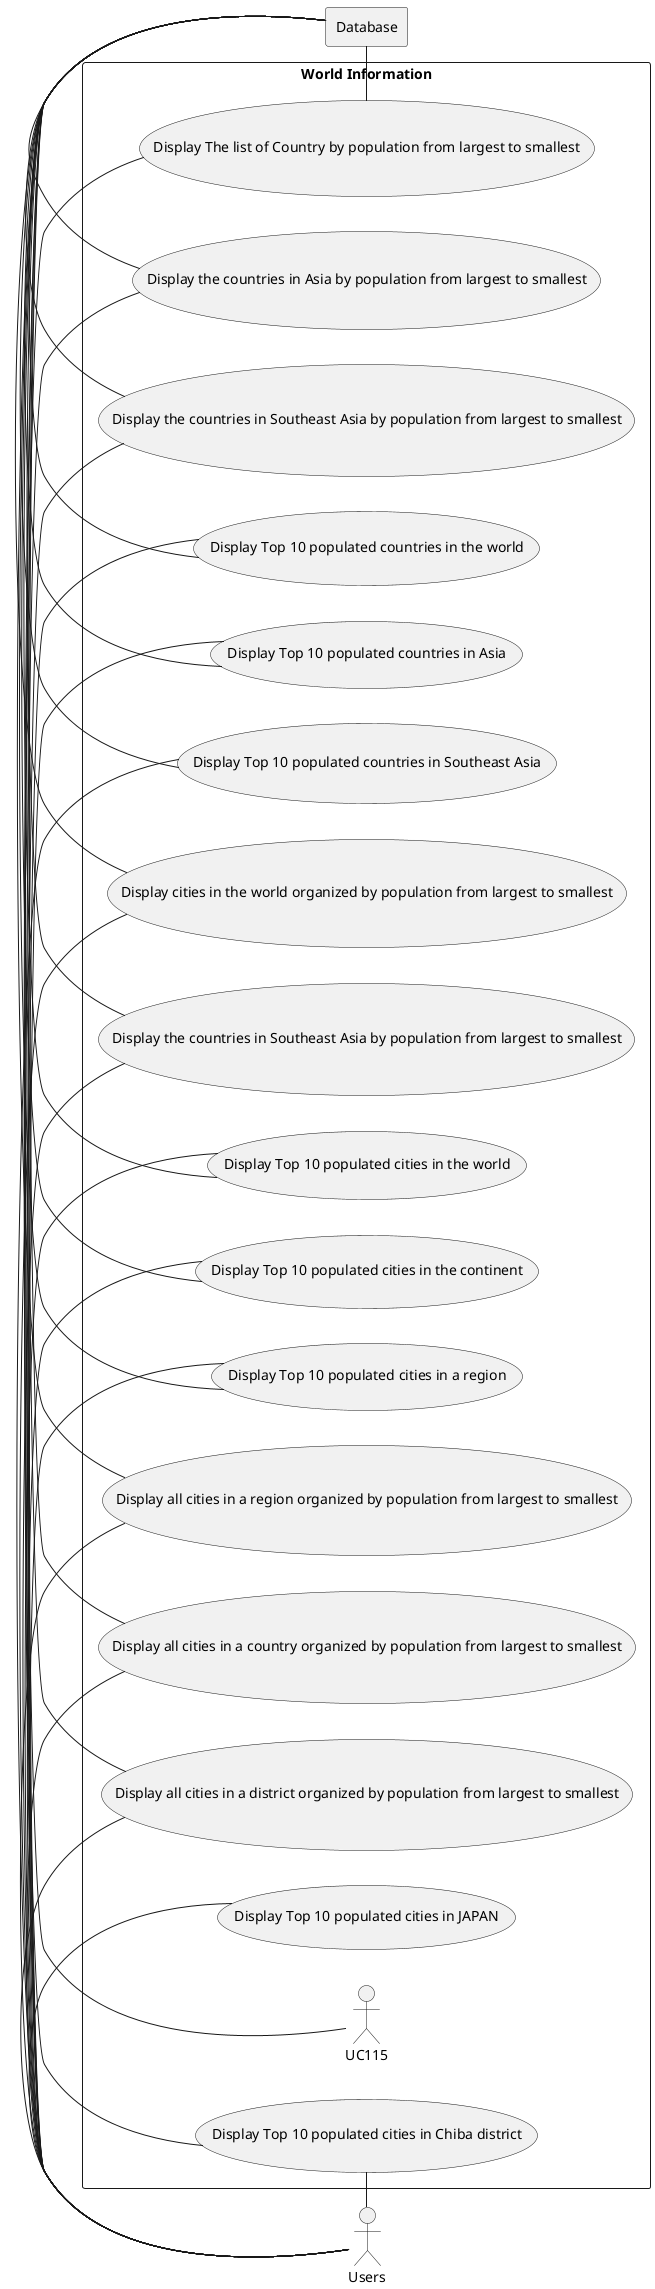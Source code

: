 @startuml

actor Users as "Users"
left to right direction
rectangle Database

rectangle "World Information" {
    usecase UC1 as "Display The list of Country by population from largest to smallest"
    Users - UC1
    UC1 - Database

    usecase UC2 as "Display the countries in Asia by population from largest to smallest"
    Users - UC2
    UC2 - Database

    usecase UC3 as "Display the countries in Southeast Asia by population from largest to smallest"
    Users - UC3
    UC3 - Database

    usecase UC4 as "Display Top 10 populated countries in the world"
    Users - UC4
    UC4 - Database

    usecase UC5 as "Display Top 10 populated countries in Asia"
    Users - UC5
    UC5 - Database

    usecase UC6 as "Display Top 10 populated countries in Southeast Asia"
    Users - UC6
    UC6 - Database

    usecase UC7 as "Display cities in the world organized by population from largest to smallest"
    Users - UC7
    UC7 - Database

    usecase UC8 as "Display the countries in Southeast Asia by population from largest to smallest"
    Users - UC8
    UC8 - Database

     usecase UC9 as "Display Top 10 populated cities in the world"
     Users - UC9
     UC9 - Database

      usecase UC10 as "Display Top 10 populated cities in the continent"
      Users - UC10
      UC10 - Database

      usecase UC11 as "Display Top 10 populated cities in a region"
      Users - UC11
      UC11 - Database

      usecase UC12 as "Display all cities in a region organized by population from largest to smallest"
      Users - UC12
      UC12 - Database

      usecase UC13 as "Display all cities in a country organized by population from largest to smallest"
      Users - UC13
      UC13 - Database

      usecase UC14 as "Display all cities in a district organized by population from largest to smallest"
      Users - UC14
      UC14 - Database

      usecase UC15 as "Display Top 10 populated cities in JAPAN"
      Users - UC15
      UC115 - Database

      usecase UC16 as "Display Top 10 populated cities in Chiba district"
      Users - UC16
      UC16 - Database
}

@enduml
